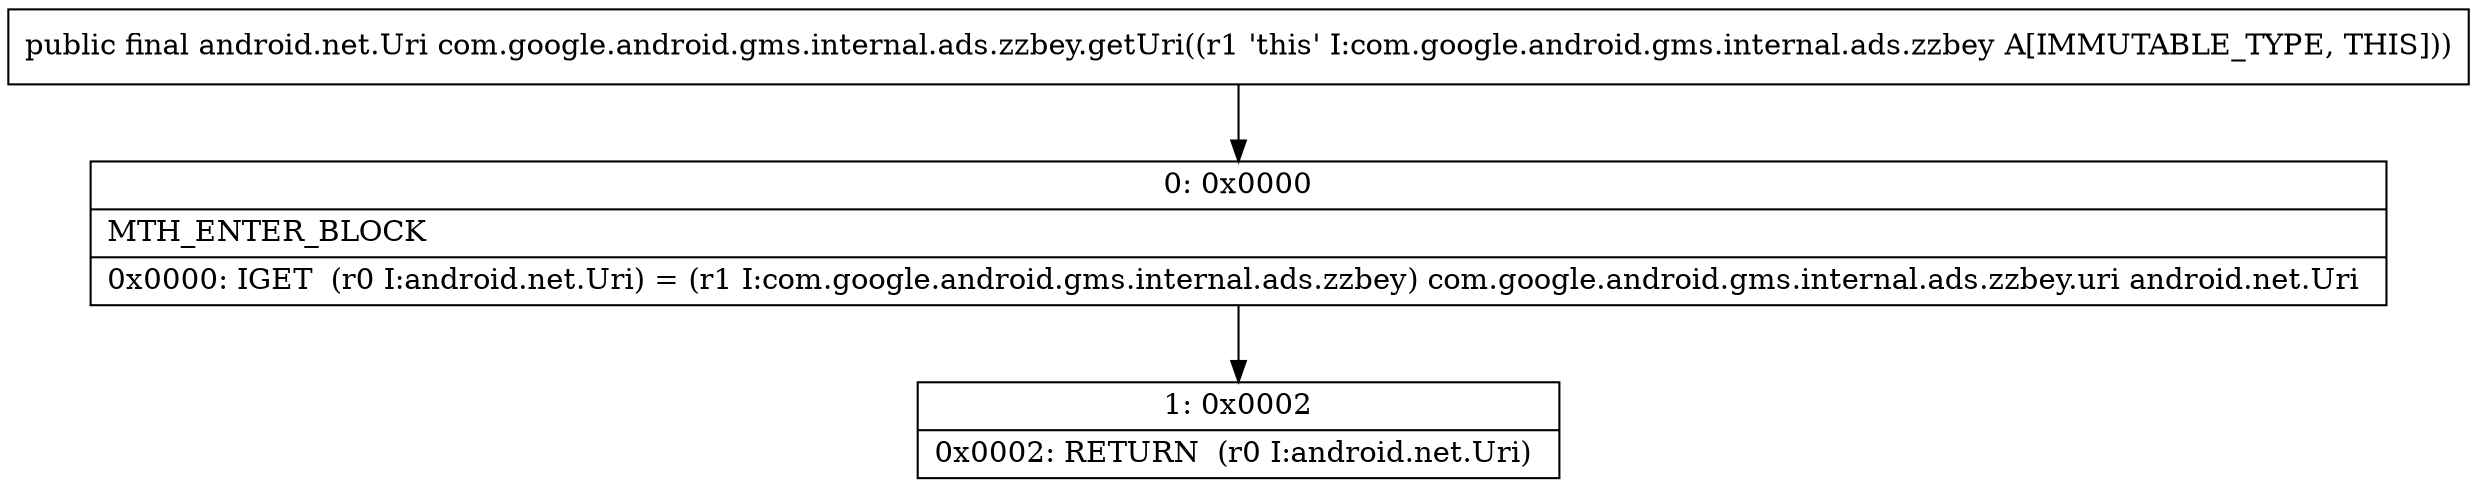digraph "CFG forcom.google.android.gms.internal.ads.zzbey.getUri()Landroid\/net\/Uri;" {
Node_0 [shape=record,label="{0\:\ 0x0000|MTH_ENTER_BLOCK\l|0x0000: IGET  (r0 I:android.net.Uri) = (r1 I:com.google.android.gms.internal.ads.zzbey) com.google.android.gms.internal.ads.zzbey.uri android.net.Uri \l}"];
Node_1 [shape=record,label="{1\:\ 0x0002|0x0002: RETURN  (r0 I:android.net.Uri) \l}"];
MethodNode[shape=record,label="{public final android.net.Uri com.google.android.gms.internal.ads.zzbey.getUri((r1 'this' I:com.google.android.gms.internal.ads.zzbey A[IMMUTABLE_TYPE, THIS])) }"];
MethodNode -> Node_0;
Node_0 -> Node_1;
}

